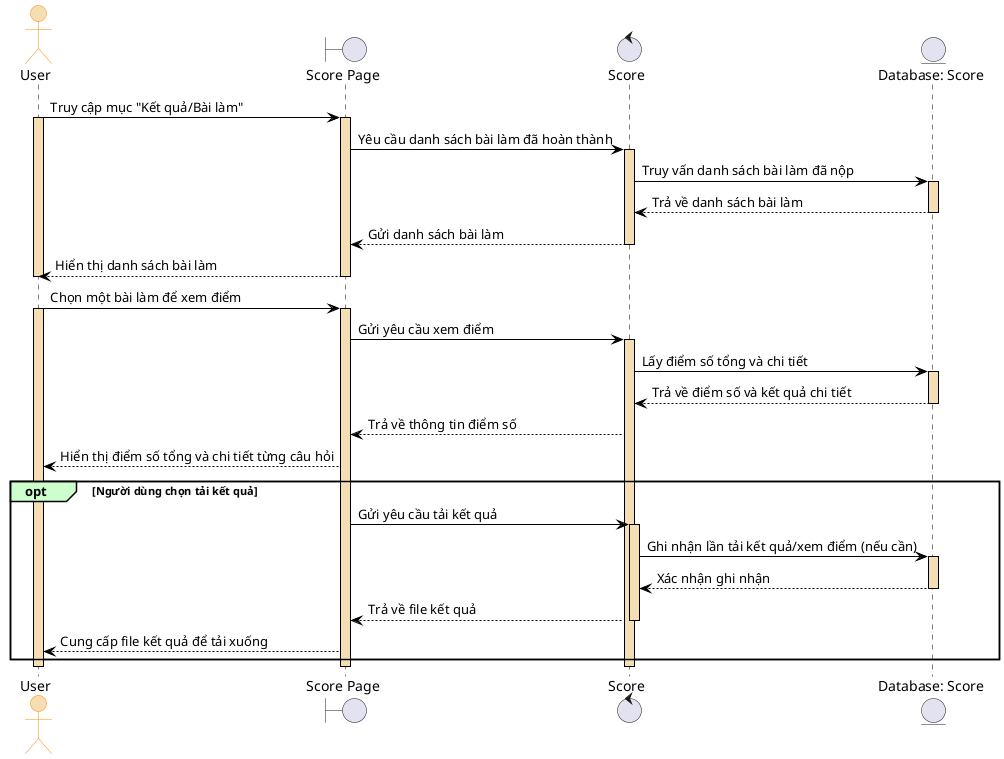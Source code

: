 @startuml UC_XemDiem_SD
skinparam backgroundColor #ffffff
skinparam sequence {
  ArrowColor Black
  LifeLineBorderColor Black
  LifeLineBackgroundColor Wheat
  ParticipantBorderColor DarkOrange
  ParticipantBackgroundColor Wheat
  ActorBorderColor DarkOrange
  ActorBackgroundColor Wheat
  GroupBackgroundColor #ccffcc
}

actor "User" as A
boundary "Score Page" as B
control "Score" as C
entity "Database: Score" as D 


A -> B : Truy cập mục "Kết quả/Bài làm"
activate A
activate B
B -> C : Yêu cầu danh sách bài làm đã hoàn thành
activate C
C -> D : Truy vấn danh sách bài làm đã nộp
activate D
D --> C : Trả về danh sách bài làm
deactivate D
C --> B : Gửi danh sách bài làm
deactivate C
B --> A : Hiển thị danh sách bài làm
deactivate B
deactivate A

A -> B : Chọn một bài làm để xem điểm
activate A
activate B
B -> C : Gửi yêu cầu xem điểm
activate C
C -> D : Lấy điểm số tổng và chi tiết
activate D
D --> C : Trả về điểm số và kết quả chi tiết
deactivate D

C --> B : Trả về thông tin điểm số
B --> A : Hiển thị điểm số tổng và chi tiết từng câu hỏi

opt Người dùng chọn tải kết quả
  B -> C : Gửi yêu cầu tải kết quả
  activate C
  C -> D : Ghi nhận lần tải kết quả/xem điểm (nếu cần)
  activate D
  D --> C : Xác nhận ghi nhận
  deactivate D
  C --> B : Trả về file kết quả
  deactivate C
  B --> A : Cung cấp file kết quả để tải xuống
end

deactivate C
deactivate B
deactivate A

@enduml
